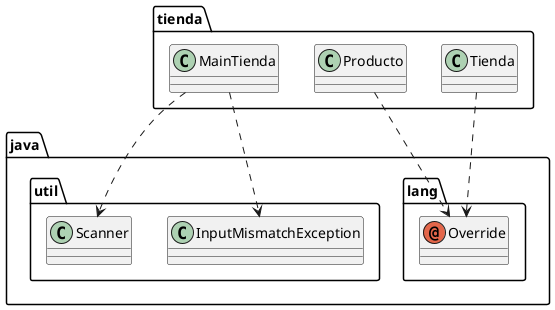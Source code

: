 @startuml
annotation java.lang.Override
class java.util.InputMismatchException
class java.util.Scanner
class tienda.MainTienda
class tienda.Producto
class tienda.Tienda
tienda.MainTienda ..> java.util.InputMismatchException
tienda.MainTienda ..> java.util.Scanner
tienda.Producto ..> java.lang.Override
tienda.Tienda ..> java.lang.Override
@enduml